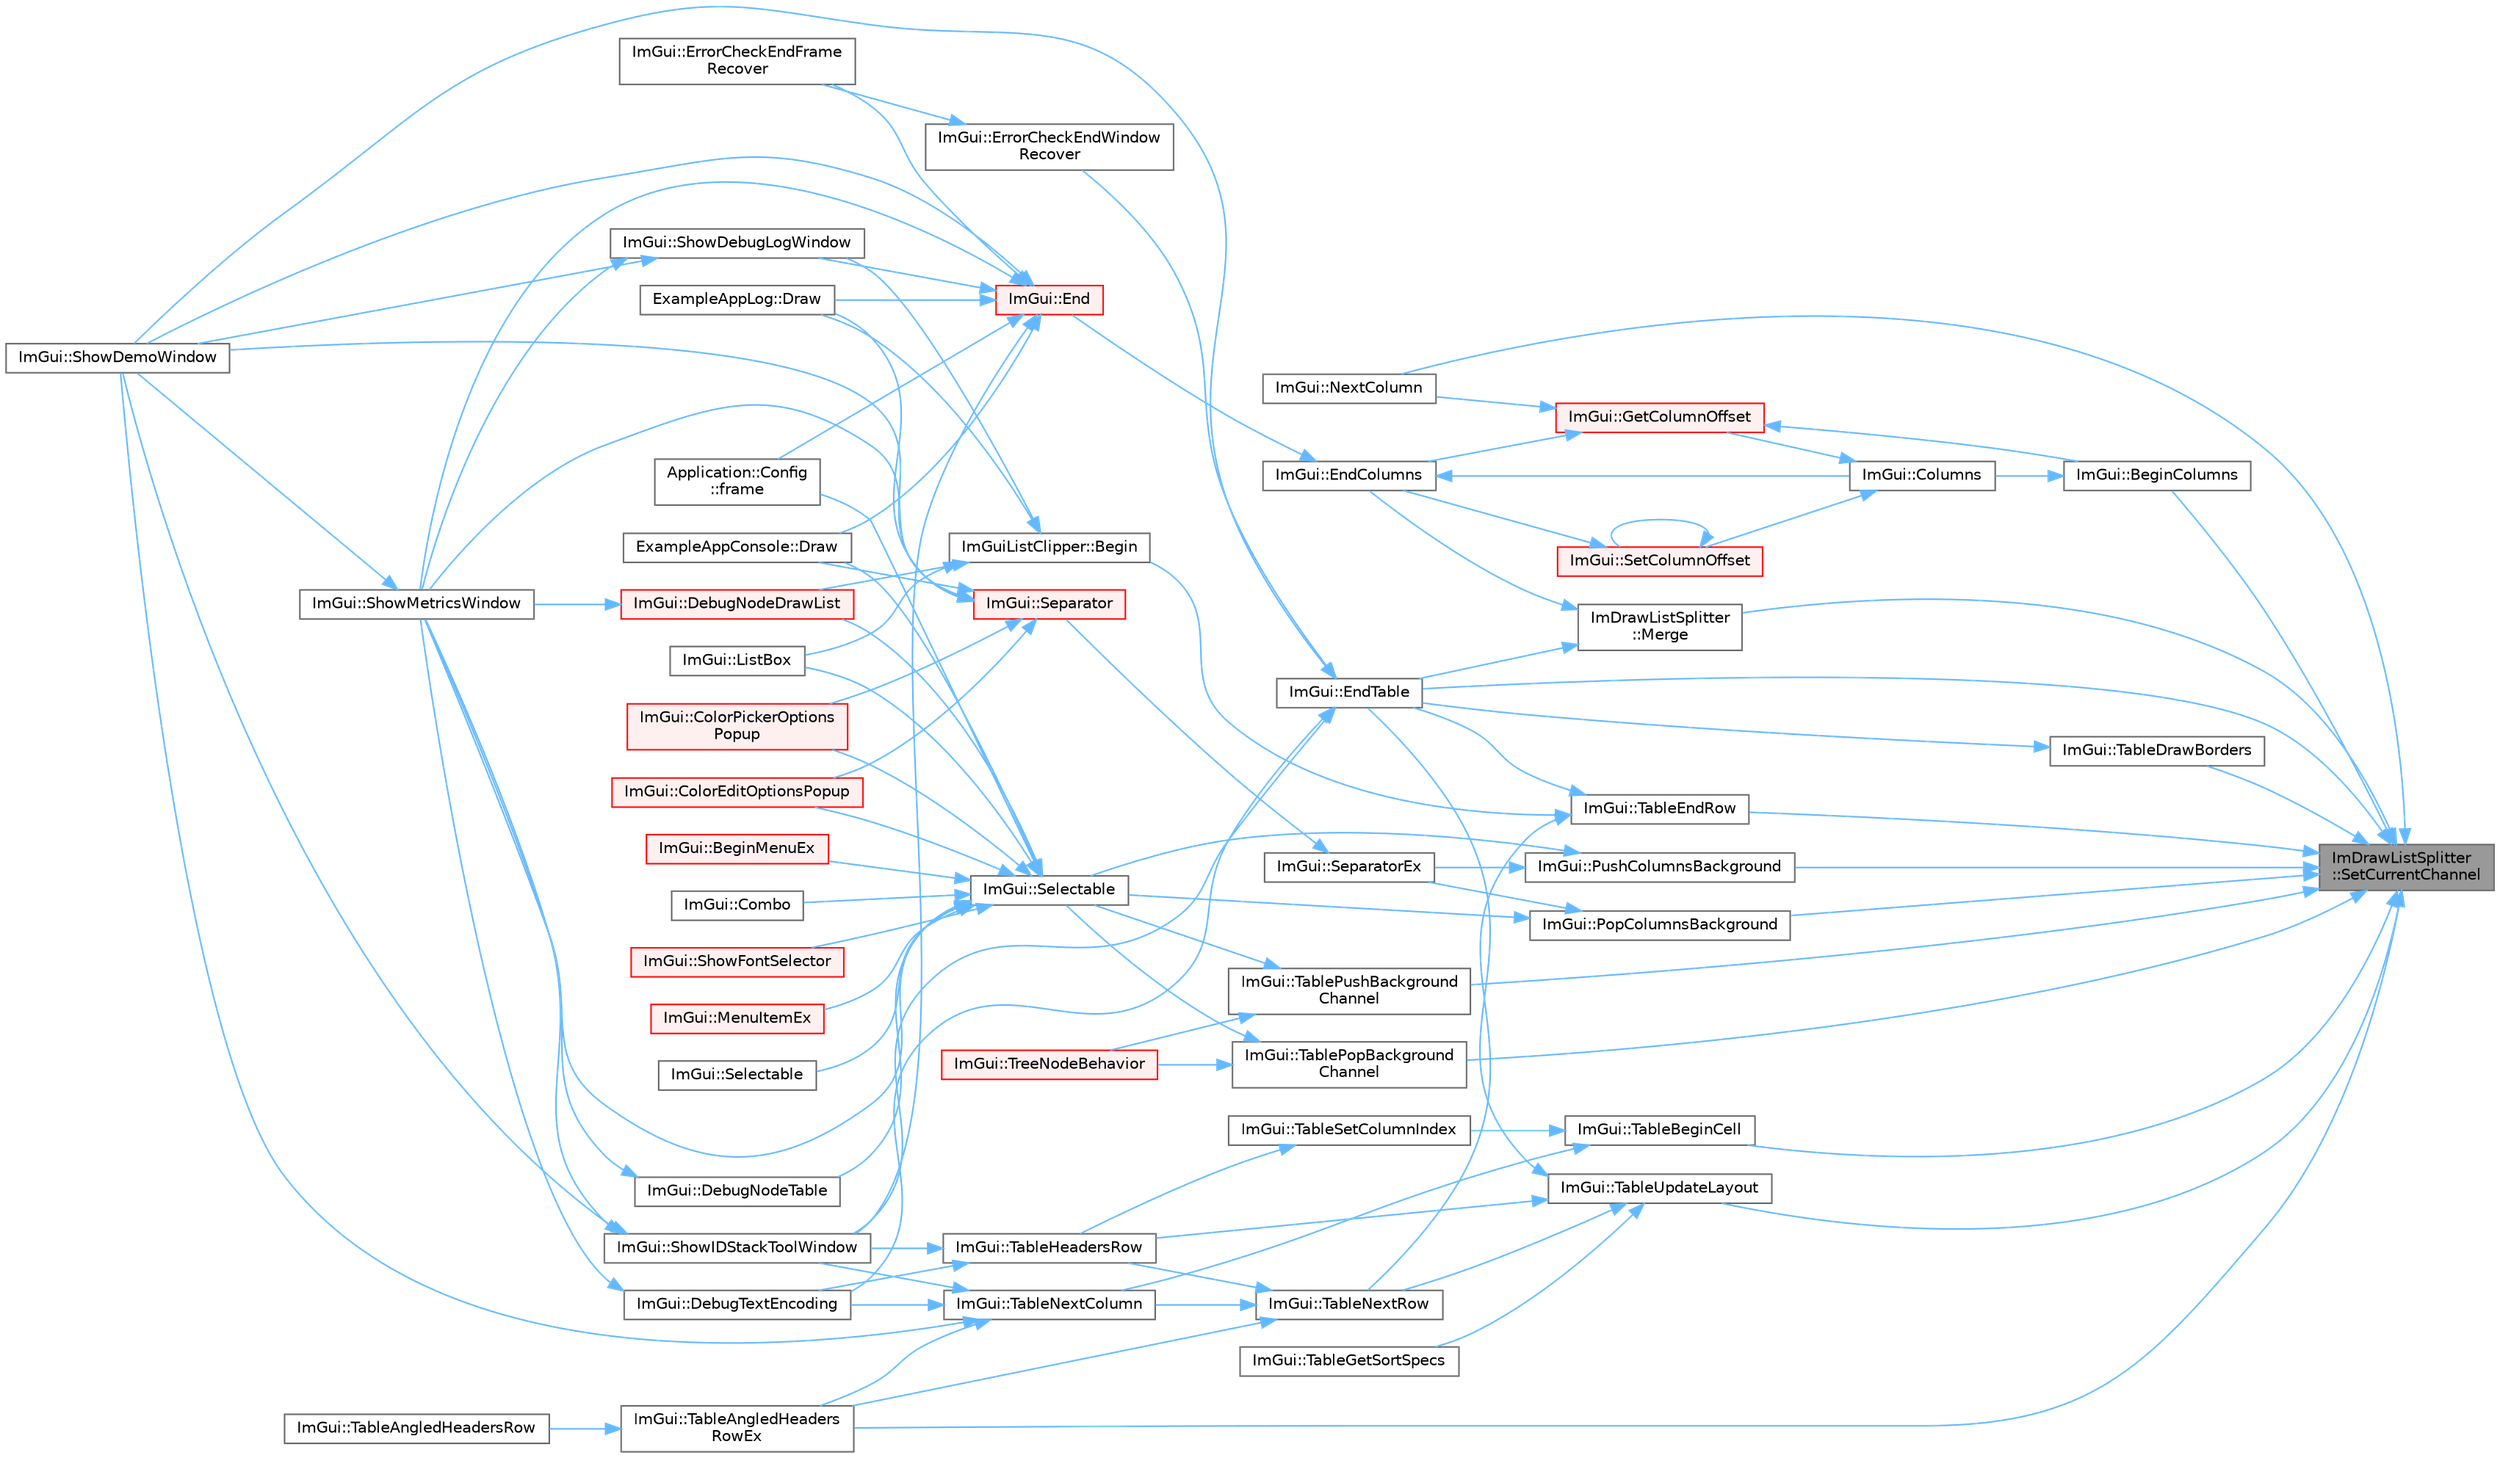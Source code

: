 digraph "ImDrawListSplitter::SetCurrentChannel"
{
 // LATEX_PDF_SIZE
  bgcolor="transparent";
  edge [fontname=Helvetica,fontsize=10,labelfontname=Helvetica,labelfontsize=10];
  node [fontname=Helvetica,fontsize=10,shape=box,height=0.2,width=0.4];
  rankdir="RL";
  Node1 [id="Node000001",label="ImDrawListSplitter\l::SetCurrentChannel",height=0.2,width=0.4,color="gray40", fillcolor="grey60", style="filled", fontcolor="black",tooltip=" "];
  Node1 -> Node2 [id="edge1_Node000001_Node000002",dir="back",color="steelblue1",style="solid",tooltip=" "];
  Node2 [id="Node000002",label="ImGui::BeginColumns",height=0.2,width=0.4,color="grey40", fillcolor="white", style="filled",URL="$namespace_im_gui.html#a303fae66ef07f4f86ab242cf81021060",tooltip=" "];
  Node2 -> Node3 [id="edge2_Node000002_Node000003",dir="back",color="steelblue1",style="solid",tooltip=" "];
  Node3 [id="Node000003",label="ImGui::Columns",height=0.2,width=0.4,color="grey40", fillcolor="white", style="filled",URL="$namespace_im_gui.html#a0e2889956542527c4039b6b8bf5c2a38",tooltip=" "];
  Node3 -> Node4 [id="edge3_Node000003_Node000004",dir="back",color="steelblue1",style="solid",tooltip=" "];
  Node4 [id="Node000004",label="ImGui::GetColumnOffset",height=0.2,width=0.4,color="red", fillcolor="#FFF0F0", style="filled",URL="$namespace_im_gui.html#a79c22e9c5c208b6c9534a273be71a9e6",tooltip=" "];
  Node4 -> Node2 [id="edge4_Node000004_Node000002",dir="back",color="steelblue1",style="solid",tooltip=" "];
  Node4 -> Node5 [id="edge5_Node000004_Node000005",dir="back",color="steelblue1",style="solid",tooltip=" "];
  Node5 [id="Node000005",label="ImGui::EndColumns",height=0.2,width=0.4,color="grey40", fillcolor="white", style="filled",URL="$namespace_im_gui.html#af93bed3bce5475fe4d525d744f16aa20",tooltip=" "];
  Node5 -> Node3 [id="edge6_Node000005_Node000003",dir="back",color="steelblue1",style="solid",tooltip=" "];
  Node5 -> Node6 [id="edge7_Node000005_Node000006",dir="back",color="steelblue1",style="solid",tooltip=" "];
  Node6 [id="Node000006",label="ImGui::End",height=0.2,width=0.4,color="red", fillcolor="#FFF0F0", style="filled",URL="$namespace_im_gui.html#a5479d93794a004c67ceb6d13f37c8254",tooltip=" "];
  Node6 -> Node8 [id="edge8_Node000006_Node000008",dir="back",color="steelblue1",style="solid",tooltip=" "];
  Node8 [id="Node000008",label="ExampleAppConsole::Draw",height=0.2,width=0.4,color="grey40", fillcolor="white", style="filled",URL="$struct_example_app_console.html#a0518a09c7e8648dd52c7c06df19ac17a",tooltip=" "];
  Node6 -> Node9 [id="edge9_Node000006_Node000009",dir="back",color="steelblue1",style="solid",tooltip=" "];
  Node9 [id="Node000009",label="ExampleAppLog::Draw",height=0.2,width=0.4,color="grey40", fillcolor="white", style="filled",URL="$struct_example_app_log.html#a5ad3a4bdb89171b84aeaff96948a1f77",tooltip=" "];
  Node6 -> Node19 [id="edge10_Node000006_Node000019",dir="back",color="steelblue1",style="solid",tooltip=" "];
  Node19 [id="Node000019",label="ImGui::ErrorCheckEndFrame\lRecover",height=0.2,width=0.4,color="grey40", fillcolor="white", style="filled",URL="$namespace_im_gui.html#aaeda60ee2c0b5c2b3f397b237c9928f3",tooltip=" "];
  Node6 -> Node31 [id="edge11_Node000006_Node000031",dir="back",color="steelblue1",style="solid",tooltip=" "];
  Node31 [id="Node000031",label="Application::Config\l::frame",height=0.2,width=0.4,color="grey40", fillcolor="white", style="filled",URL="$class_application_1_1_config.html#a291cc3a874949e121dcf83a3f90681bc",tooltip=" "];
  Node6 -> Node78 [id="edge12_Node000006_Node000078",dir="back",color="steelblue1",style="solid",tooltip=" "];
  Node78 [id="Node000078",label="ImGui::ShowDebugLogWindow",height=0.2,width=0.4,color="grey40", fillcolor="white", style="filled",URL="$namespace_im_gui.html#af1b39e70cac2e1b9e62dd3c9d154cbd6",tooltip=" "];
  Node78 -> Node13 [id="edge13_Node000078_Node000013",dir="back",color="steelblue1",style="solid",tooltip=" "];
  Node13 [id="Node000013",label="ImGui::ShowDemoWindow",height=0.2,width=0.4,color="grey40", fillcolor="white", style="filled",URL="$namespace_im_gui.html#af95643a0ce4893b9e57c12991922fb18",tooltip=" "];
  Node78 -> Node12 [id="edge14_Node000078_Node000012",dir="back",color="steelblue1",style="solid",tooltip=" "];
  Node12 [id="Node000012",label="ImGui::ShowMetricsWindow",height=0.2,width=0.4,color="grey40", fillcolor="white", style="filled",URL="$namespace_im_gui.html#afe7a28c6eb52fff3cc27d5a698fea4ff",tooltip=" "];
  Node12 -> Node13 [id="edge15_Node000012_Node000013",dir="back",color="steelblue1",style="solid",tooltip=" "];
  Node6 -> Node13 [id="edge16_Node000006_Node000013",dir="back",color="steelblue1",style="solid",tooltip=" "];
  Node6 -> Node20 [id="edge17_Node000006_Node000020",dir="back",color="steelblue1",style="solid",tooltip=" "];
  Node20 [id="Node000020",label="ImGui::ShowIDStackToolWindow",height=0.2,width=0.4,color="grey40", fillcolor="white", style="filled",URL="$namespace_im_gui.html#ab4a87bf4a874a8e5872b60b4a9b1d99e",tooltip=" "];
  Node20 -> Node13 [id="edge18_Node000020_Node000013",dir="back",color="steelblue1",style="solid",tooltip=" "];
  Node20 -> Node12 [id="edge19_Node000020_Node000012",dir="back",color="steelblue1",style="solid",tooltip=" "];
  Node6 -> Node12 [id="edge20_Node000006_Node000012",dir="back",color="steelblue1",style="solid",tooltip=" "];
  Node4 -> Node134 [id="edge21_Node000004_Node000134",dir="back",color="steelblue1",style="solid",tooltip=" "];
  Node134 [id="Node000134",label="ImGui::NextColumn",height=0.2,width=0.4,color="grey40", fillcolor="white", style="filled",URL="$namespace_im_gui.html#a8f97746d6a9d59c8400c26fb7613a2ff",tooltip=" "];
  Node3 -> Node136 [id="edge22_Node000003_Node000136",dir="back",color="steelblue1",style="solid",tooltip=" "];
  Node136 [id="Node000136",label="ImGui::SetColumnOffset",height=0.2,width=0.4,color="red", fillcolor="#FFF0F0", style="filled",URL="$namespace_im_gui.html#a8cc207211d6cf3f77b505e24aed4ebcc",tooltip=" "];
  Node136 -> Node5 [id="edge23_Node000136_Node000005",dir="back",color="steelblue1",style="solid",tooltip=" "];
  Node136 -> Node136 [id="edge24_Node000136_Node000136",dir="back",color="steelblue1",style="solid",tooltip=" "];
  Node1 -> Node16 [id="edge25_Node000001_Node000016",dir="back",color="steelblue1",style="solid",tooltip=" "];
  Node16 [id="Node000016",label="ImGui::EndTable",height=0.2,width=0.4,color="grey40", fillcolor="white", style="filled",URL="$namespace_im_gui.html#a9c70aaa6464c2e51e6f3342da133ada1",tooltip=" "];
  Node16 -> Node17 [id="edge26_Node000016_Node000017",dir="back",color="steelblue1",style="solid",tooltip=" "];
  Node17 [id="Node000017",label="ImGui::DebugTextEncoding",height=0.2,width=0.4,color="grey40", fillcolor="white", style="filled",URL="$namespace_im_gui.html#a326f0badd138d1dea078a31b0e8dd685",tooltip=" "];
  Node17 -> Node12 [id="edge27_Node000017_Node000012",dir="back",color="steelblue1",style="solid",tooltip=" "];
  Node16 -> Node18 [id="edge28_Node000016_Node000018",dir="back",color="steelblue1",style="solid",tooltip=" "];
  Node18 [id="Node000018",label="ImGui::ErrorCheckEndWindow\lRecover",height=0.2,width=0.4,color="grey40", fillcolor="white", style="filled",URL="$namespace_im_gui.html#a945392cbf05b9434df8ec3630b10e01a",tooltip=" "];
  Node18 -> Node19 [id="edge29_Node000018_Node000019",dir="back",color="steelblue1",style="solid",tooltip=" "];
  Node16 -> Node13 [id="edge30_Node000016_Node000013",dir="back",color="steelblue1",style="solid",tooltip=" "];
  Node16 -> Node20 [id="edge31_Node000016_Node000020",dir="back",color="steelblue1",style="solid",tooltip=" "];
  Node1 -> Node137 [id="edge32_Node000001_Node000137",dir="back",color="steelblue1",style="solid",tooltip=" "];
  Node137 [id="Node000137",label="ImDrawListSplitter\l::Merge",height=0.2,width=0.4,color="grey40", fillcolor="white", style="filled",URL="$struct_im_draw_list_splitter.html#af3fc4bad2abca9e481d476d1877ba5be",tooltip=" "];
  Node137 -> Node5 [id="edge33_Node000137_Node000005",dir="back",color="steelblue1",style="solid",tooltip=" "];
  Node137 -> Node16 [id="edge34_Node000137_Node000016",dir="back",color="steelblue1",style="solid",tooltip=" "];
  Node1 -> Node134 [id="edge35_Node000001_Node000134",dir="back",color="steelblue1",style="solid",tooltip=" "];
  Node1 -> Node138 [id="edge36_Node000001_Node000138",dir="back",color="steelblue1",style="solid",tooltip=" "];
  Node138 [id="Node000138",label="ImGui::PopColumnsBackground",height=0.2,width=0.4,color="grey40", fillcolor="white", style="filled",URL="$namespace_im_gui.html#a27c737fa1fc79164fc7d840e858b1845",tooltip=" "];
  Node138 -> Node139 [id="edge37_Node000138_Node000139",dir="back",color="steelblue1",style="solid",tooltip=" "];
  Node139 [id="Node000139",label="ImGui::Selectable",height=0.2,width=0.4,color="grey40", fillcolor="white", style="filled",URL="$namespace_im_gui.html#af98575238bda183a523df19fb447af60",tooltip=" "];
  Node139 -> Node89 [id="edge38_Node000139_Node000089",dir="back",color="steelblue1",style="solid",tooltip=" "];
  Node89 [id="Node000089",label="ImGui::BeginMenuEx",height=0.2,width=0.4,color="red", fillcolor="#FFF0F0", style="filled",URL="$namespace_im_gui.html#a8dc671f87ed281b6445ce6ae4ab25183",tooltip=" "];
  Node139 -> Node92 [id="edge39_Node000139_Node000092",dir="back",color="steelblue1",style="solid",tooltip=" "];
  Node92 [id="Node000092",label="ImGui::ColorEditOptionsPopup",height=0.2,width=0.4,color="red", fillcolor="#FFF0F0", style="filled",URL="$namespace_im_gui.html#a6bfb117816d669f8704e5d0c0c0795fe",tooltip=" "];
  Node139 -> Node28 [id="edge40_Node000139_Node000028",dir="back",color="steelblue1",style="solid",tooltip=" "];
  Node28 [id="Node000028",label="ImGui::ColorPickerOptions\lPopup",height=0.2,width=0.4,color="red", fillcolor="#FFF0F0", style="filled",URL="$namespace_im_gui.html#a6d112eeb6d8ffdebbc9d9a8c66babbee",tooltip=" "];
  Node139 -> Node86 [id="edge41_Node000139_Node000086",dir="back",color="steelblue1",style="solid",tooltip=" "];
  Node86 [id="Node000086",label="ImGui::Combo",height=0.2,width=0.4,color="grey40", fillcolor="white", style="filled",URL="$namespace_im_gui.html#ad530c65e7cdfaf03f4e9b2f4e3fed8fc",tooltip=" "];
  Node139 -> Node140 [id="edge42_Node000139_Node000140",dir="back",color="steelblue1",style="solid",tooltip=" "];
  Node140 [id="Node000140",label="ImGui::DebugNodeDrawList",height=0.2,width=0.4,color="red", fillcolor="#FFF0F0", style="filled",URL="$namespace_im_gui.html#af7b5e35566da44ac1ea8a7e1b9d9d574",tooltip=" "];
  Node140 -> Node12 [id="edge43_Node000140_Node000012",dir="back",color="steelblue1",style="solid",tooltip=" "];
  Node139 -> Node113 [id="edge44_Node000139_Node000113",dir="back",color="steelblue1",style="solid",tooltip=" "];
  Node113 [id="Node000113",label="ImGui::DebugNodeTable",height=0.2,width=0.4,color="grey40", fillcolor="white", style="filled",URL="$namespace_im_gui.html#ae944ffc599add73d6f3220165475ffd8",tooltip=" "];
  Node113 -> Node12 [id="edge45_Node000113_Node000012",dir="back",color="steelblue1",style="solid",tooltip=" "];
  Node139 -> Node8 [id="edge46_Node000139_Node000008",dir="back",color="steelblue1",style="solid",tooltip=" "];
  Node139 -> Node31 [id="edge47_Node000139_Node000031",dir="back",color="steelblue1",style="solid",tooltip=" "];
  Node139 -> Node15 [id="edge48_Node000139_Node000015",dir="back",color="steelblue1",style="solid",tooltip=" "];
  Node15 [id="Node000015",label="ImGui::ListBox",height=0.2,width=0.4,color="grey40", fillcolor="white", style="filled",URL="$namespace_im_gui.html#a94c78076bd40ff548ecd124f95af8710",tooltip=" "];
  Node139 -> Node142 [id="edge49_Node000139_Node000142",dir="back",color="steelblue1",style="solid",tooltip=" "];
  Node142 [id="Node000142",label="ImGui::MenuItemEx",height=0.2,width=0.4,color="red", fillcolor="#FFF0F0", style="filled",URL="$namespace_im_gui.html#ab5e6e4c78805615fb4d26d4918031f9c",tooltip=" "];
  Node139 -> Node146 [id="edge50_Node000139_Node000146",dir="back",color="steelblue1",style="solid",tooltip=" "];
  Node146 [id="Node000146",label="ImGui::Selectable",height=0.2,width=0.4,color="grey40", fillcolor="white", style="filled",URL="$namespace_im_gui.html#a9229a9c3c304ffc0c98ffe2ee4ff5e40",tooltip=" "];
  Node139 -> Node87 [id="edge51_Node000139_Node000087",dir="back",color="steelblue1",style="solid",tooltip=" "];
  Node87 [id="Node000087",label="ImGui::ShowFontSelector",height=0.2,width=0.4,color="red", fillcolor="#FFF0F0", style="filled",URL="$namespace_im_gui.html#a0bdce99eef17ef1e1fef40a18bd811ab",tooltip=" "];
  Node139 -> Node12 [id="edge52_Node000139_Node000012",dir="back",color="steelblue1",style="solid",tooltip=" "];
  Node138 -> Node147 [id="edge53_Node000138_Node000147",dir="back",color="steelblue1",style="solid",tooltip=" "];
  Node147 [id="Node000147",label="ImGui::SeparatorEx",height=0.2,width=0.4,color="grey40", fillcolor="white", style="filled",URL="$namespace_im_gui.html#acd77978447d71b3113ad084dfde1fe18",tooltip=" "];
  Node147 -> Node148 [id="edge54_Node000147_Node000148",dir="back",color="steelblue1",style="solid",tooltip=" "];
  Node148 [id="Node000148",label="ImGui::Separator",height=0.2,width=0.4,color="red", fillcolor="#FFF0F0", style="filled",URL="$namespace_im_gui.html#a191123597a5084d003c8beac7eeb029e",tooltip=" "];
  Node148 -> Node92 [id="edge55_Node000148_Node000092",dir="back",color="steelblue1",style="solid",tooltip=" "];
  Node148 -> Node28 [id="edge56_Node000148_Node000028",dir="back",color="steelblue1",style="solid",tooltip=" "];
  Node148 -> Node8 [id="edge57_Node000148_Node000008",dir="back",color="steelblue1",style="solid",tooltip=" "];
  Node148 -> Node9 [id="edge58_Node000148_Node000009",dir="back",color="steelblue1",style="solid",tooltip=" "];
  Node148 -> Node13 [id="edge59_Node000148_Node000013",dir="back",color="steelblue1",style="solid",tooltip=" "];
  Node148 -> Node12 [id="edge60_Node000148_Node000012",dir="back",color="steelblue1",style="solid",tooltip=" "];
  Node1 -> Node150 [id="edge61_Node000001_Node000150",dir="back",color="steelblue1",style="solid",tooltip=" "];
  Node150 [id="Node000150",label="ImGui::PushColumnsBackground",height=0.2,width=0.4,color="grey40", fillcolor="white", style="filled",URL="$namespace_im_gui.html#a39f557bf00d94069a41b0d40bd72c522",tooltip=" "];
  Node150 -> Node139 [id="edge62_Node000150_Node000139",dir="back",color="steelblue1",style="solid",tooltip=" "];
  Node150 -> Node147 [id="edge63_Node000150_Node000147",dir="back",color="steelblue1",style="solid",tooltip=" "];
  Node1 -> Node102 [id="edge64_Node000001_Node000102",dir="back",color="steelblue1",style="solid",tooltip=" "];
  Node102 [id="Node000102",label="ImGui::TableAngledHeaders\lRowEx",height=0.2,width=0.4,color="grey40", fillcolor="white", style="filled",URL="$namespace_im_gui.html#abedf7bbf79accde2321806dc0beb90b1",tooltip=" "];
  Node102 -> Node103 [id="edge65_Node000102_Node000103",dir="back",color="steelblue1",style="solid",tooltip=" "];
  Node103 [id="Node000103",label="ImGui::TableAngledHeadersRow",height=0.2,width=0.4,color="grey40", fillcolor="white", style="filled",URL="$namespace_im_gui.html#a17eb2b71b2aff472d9d56c838586b73b",tooltip=" "];
  Node1 -> Node151 [id="edge66_Node000001_Node000151",dir="back",color="steelblue1",style="solid",tooltip=" "];
  Node151 [id="Node000151",label="ImGui::TableBeginCell",height=0.2,width=0.4,color="grey40", fillcolor="white", style="filled",URL="$namespace_im_gui.html#ab6578920318c60f3a18daee1d8711103",tooltip=" "];
  Node151 -> Node104 [id="edge67_Node000151_Node000104",dir="back",color="steelblue1",style="solid",tooltip=" "];
  Node104 [id="Node000104",label="ImGui::TableNextColumn",height=0.2,width=0.4,color="grey40", fillcolor="white", style="filled",URL="$namespace_im_gui.html#ac9925e8335f55449b1be988829e37ba5",tooltip=" "];
  Node104 -> Node17 [id="edge68_Node000104_Node000017",dir="back",color="steelblue1",style="solid",tooltip=" "];
  Node104 -> Node13 [id="edge69_Node000104_Node000013",dir="back",color="steelblue1",style="solid",tooltip=" "];
  Node104 -> Node20 [id="edge70_Node000104_Node000020",dir="back",color="steelblue1",style="solid",tooltip=" "];
  Node104 -> Node102 [id="edge71_Node000104_Node000102",dir="back",color="steelblue1",style="solid",tooltip=" "];
  Node151 -> Node152 [id="edge72_Node000151_Node000152",dir="back",color="steelblue1",style="solid",tooltip=" "];
  Node152 [id="Node000152",label="ImGui::TableSetColumnIndex",height=0.2,width=0.4,color="grey40", fillcolor="white", style="filled",URL="$namespace_im_gui.html#adfbeb33991944035737d413379ae8b1c",tooltip=" "];
  Node152 -> Node100 [id="edge73_Node000152_Node000100",dir="back",color="steelblue1",style="solid",tooltip=" "];
  Node100 [id="Node000100",label="ImGui::TableHeadersRow",height=0.2,width=0.4,color="grey40", fillcolor="white", style="filled",URL="$namespace_im_gui.html#a0c16791f4620e8db38511553d5d63335",tooltip=" "];
  Node100 -> Node17 [id="edge74_Node000100_Node000017",dir="back",color="steelblue1",style="solid",tooltip=" "];
  Node100 -> Node20 [id="edge75_Node000100_Node000020",dir="back",color="steelblue1",style="solid",tooltip=" "];
  Node1 -> Node153 [id="edge76_Node000001_Node000153",dir="back",color="steelblue1",style="solid",tooltip=" "];
  Node153 [id="Node000153",label="ImGui::TableDrawBorders",height=0.2,width=0.4,color="grey40", fillcolor="white", style="filled",URL="$namespace_im_gui.html#a506d5b52f032c72503c4e87535a3d04d",tooltip=" "];
  Node153 -> Node16 [id="edge77_Node000153_Node000016",dir="back",color="steelblue1",style="solid",tooltip=" "];
  Node1 -> Node154 [id="edge78_Node000001_Node000154",dir="back",color="steelblue1",style="solid",tooltip=" "];
  Node154 [id="Node000154",label="ImGui::TableEndRow",height=0.2,width=0.4,color="grey40", fillcolor="white", style="filled",URL="$namespace_im_gui.html#a6bc4ce6f7ff9f8268473f5e538a1181f",tooltip=" "];
  Node154 -> Node155 [id="edge79_Node000154_Node000155",dir="back",color="steelblue1",style="solid",tooltip=" "];
  Node155 [id="Node000155",label="ImGuiListClipper::Begin",height=0.2,width=0.4,color="grey40", fillcolor="white", style="filled",URL="$struct_im_gui_list_clipper.html#a746fbd724a41dbe88fef4875a2b1e9c7",tooltip=" "];
  Node155 -> Node140 [id="edge80_Node000155_Node000140",dir="back",color="steelblue1",style="solid",tooltip=" "];
  Node155 -> Node9 [id="edge81_Node000155_Node000009",dir="back",color="steelblue1",style="solid",tooltip=" "];
  Node155 -> Node15 [id="edge82_Node000155_Node000015",dir="back",color="steelblue1",style="solid",tooltip=" "];
  Node155 -> Node78 [id="edge83_Node000155_Node000078",dir="back",color="steelblue1",style="solid",tooltip=" "];
  Node154 -> Node16 [id="edge84_Node000154_Node000016",dir="back",color="steelblue1",style="solid",tooltip=" "];
  Node154 -> Node101 [id="edge85_Node000154_Node000101",dir="back",color="steelblue1",style="solid",tooltip=" "];
  Node101 [id="Node000101",label="ImGui::TableNextRow",height=0.2,width=0.4,color="grey40", fillcolor="white", style="filled",URL="$namespace_im_gui.html#a33511cbfe04b545a1a51b514ab6c208c",tooltip=" "];
  Node101 -> Node102 [id="edge86_Node000101_Node000102",dir="back",color="steelblue1",style="solid",tooltip=" "];
  Node101 -> Node100 [id="edge87_Node000101_Node000100",dir="back",color="steelblue1",style="solid",tooltip=" "];
  Node101 -> Node104 [id="edge88_Node000101_Node000104",dir="back",color="steelblue1",style="solid",tooltip=" "];
  Node1 -> Node156 [id="edge89_Node000001_Node000156",dir="back",color="steelblue1",style="solid",tooltip=" "];
  Node156 [id="Node000156",label="ImGui::TablePopBackground\lChannel",height=0.2,width=0.4,color="grey40", fillcolor="white", style="filled",URL="$namespace_im_gui.html#a4fe11c430ad1b6597d4ffbde7cdf257e",tooltip=" "];
  Node156 -> Node139 [id="edge90_Node000156_Node000139",dir="back",color="steelblue1",style="solid",tooltip=" "];
  Node156 -> Node157 [id="edge91_Node000156_Node000157",dir="back",color="steelblue1",style="solid",tooltip=" "];
  Node157 [id="Node000157",label="ImGui::TreeNodeBehavior",height=0.2,width=0.4,color="red", fillcolor="#FFF0F0", style="filled",URL="$namespace_im_gui.html#a918eabf70d288e93b2519ee1eac2c0b4",tooltip=" "];
  Node1 -> Node174 [id="edge92_Node000001_Node000174",dir="back",color="steelblue1",style="solid",tooltip=" "];
  Node174 [id="Node000174",label="ImGui::TablePushBackground\lChannel",height=0.2,width=0.4,color="grey40", fillcolor="white", style="filled",URL="$namespace_im_gui.html#a6b6e0c511477248e9dd485c359f52eeb",tooltip=" "];
  Node174 -> Node139 [id="edge93_Node000174_Node000139",dir="back",color="steelblue1",style="solid",tooltip=" "];
  Node174 -> Node157 [id="edge94_Node000174_Node000157",dir="back",color="steelblue1",style="solid",tooltip=" "];
  Node1 -> Node98 [id="edge95_Node000001_Node000098",dir="back",color="steelblue1",style="solid",tooltip=" "];
  Node98 [id="Node000098",label="ImGui::TableUpdateLayout",height=0.2,width=0.4,color="grey40", fillcolor="white", style="filled",URL="$namespace_im_gui.html#a890d76a0ec9efc98765c226884e3e32a",tooltip=" "];
  Node98 -> Node16 [id="edge96_Node000098_Node000016",dir="back",color="steelblue1",style="solid",tooltip=" "];
  Node98 -> Node99 [id="edge97_Node000098_Node000099",dir="back",color="steelblue1",style="solid",tooltip=" "];
  Node99 [id="Node000099",label="ImGui::TableGetSortSpecs",height=0.2,width=0.4,color="grey40", fillcolor="white", style="filled",URL="$namespace_im_gui.html#acaeb2f2896b8332e108b6b1ce1c08fcc",tooltip=" "];
  Node98 -> Node100 [id="edge98_Node000098_Node000100",dir="back",color="steelblue1",style="solid",tooltip=" "];
  Node98 -> Node101 [id="edge99_Node000098_Node000101",dir="back",color="steelblue1",style="solid",tooltip=" "];
}
